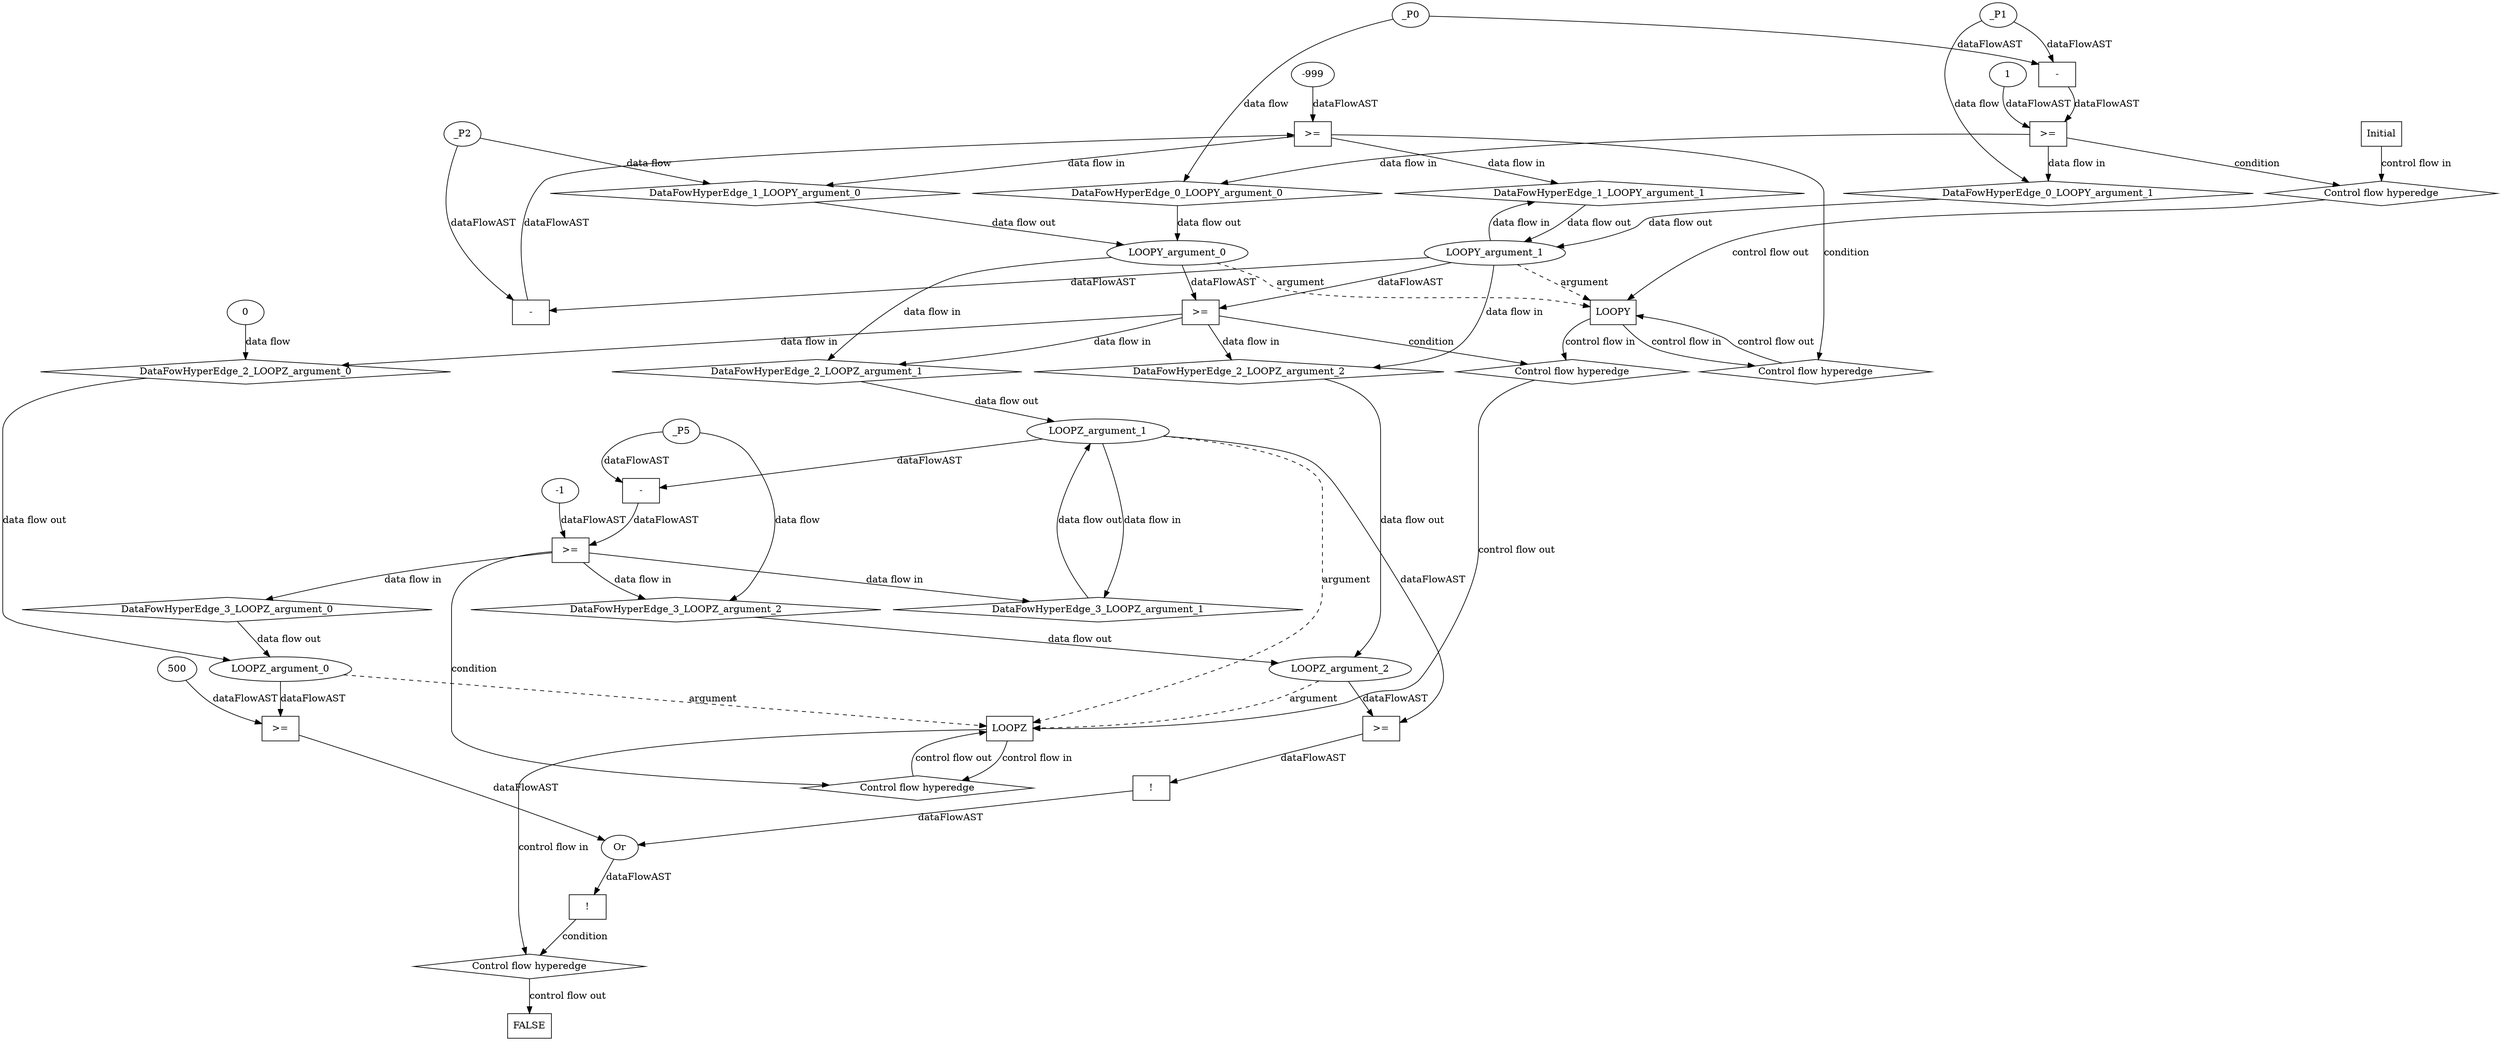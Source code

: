 digraph dag {
"LOOPY" [label="LOOPY" nodeName="LOOPY" class=cfn  shape="rect"];
"LOOPZ" [label="LOOPZ" nodeName="LOOPZ" class=cfn  shape="rect"];
FALSE [label="FALSE" nodeName=FALSE class=cfn  shape="rect"];
Initial [label="Initial" nodeName=Initial class=cfn  shape="rect"];
ControlFowHyperEdge_0 [label="Control flow hyperedge" nodeName=ControlFowHyperEdge_0 class=controlFlowHyperEdge shape="diamond"];
"Initial" -> ControlFowHyperEdge_0 [label="control flow in"]
ControlFowHyperEdge_0 -> "LOOPY" [label="control flow out"]
ControlFowHyperEdge_1 [label="Control flow hyperedge" nodeName=ControlFowHyperEdge_1 class=controlFlowHyperEdge shape="diamond"];
"LOOPY" -> ControlFowHyperEdge_1 [label="control flow in"]
ControlFowHyperEdge_1 -> "LOOPY" [label="control flow out"]
ControlFowHyperEdge_2 [label="Control flow hyperedge" nodeName=ControlFowHyperEdge_2 class=controlFlowHyperEdge shape="diamond"];
"LOOPY" -> ControlFowHyperEdge_2 [label="control flow in"]
ControlFowHyperEdge_2 -> "LOOPZ" [label="control flow out"]
ControlFowHyperEdge_3 [label="Control flow hyperedge" nodeName=ControlFowHyperEdge_3 class=controlFlowHyperEdge shape="diamond"];
"LOOPZ" -> ControlFowHyperEdge_3 [label="control flow in"]
ControlFowHyperEdge_3 -> "LOOPZ" [label="control flow out"]
ControlFowHyperEdge_4 [label="Control flow hyperedge" nodeName=ControlFowHyperEdge_4 class=controlFlowHyperEdge shape="diamond"];
"LOOPZ" -> ControlFowHyperEdge_4 [label="control flow in"]
ControlFowHyperEdge_4 -> "FALSE" [label="control flow out"]
"LOOPY_argument_0" [label="LOOPY_argument_0" nodeName=argument0 class=argument  head="LOOPY" shape="oval"];
"LOOPY_argument_0" -> "LOOPY"[label="argument" style="dashed"]
"LOOPY_argument_1" [label="LOOPY_argument_1" nodeName=argument1 class=argument  head="LOOPY" shape="oval"];
"LOOPY_argument_1" -> "LOOPY"[label="argument" style="dashed"]
"LOOPZ_argument_0" [label="LOOPZ_argument_0" nodeName=argument0 class=argument  head="LOOPZ" shape="oval"];
"LOOPZ_argument_0" -> "LOOPZ"[label="argument" style="dashed"]
"LOOPZ_argument_1" [label="LOOPZ_argument_1" nodeName=argument1 class=argument  head="LOOPZ" shape="oval"];
"LOOPZ_argument_1" -> "LOOPZ"[label="argument" style="dashed"]
"LOOPZ_argument_2" [label="LOOPZ_argument_2" nodeName=argument2 class=argument  head="LOOPZ" shape="oval"];
"LOOPZ_argument_2" -> "LOOPZ"[label="argument" style="dashed"]

"xxxLOOPY___Initial_0xxxguard_0_node_0" [label=">=" nodeName="xxxLOOPY___Initial_0xxxguard_0_node_0" class=Operator  shape="rect"];
"xxxLOOPY___Initial_0xxxguard_0_node_1" [label="-" nodeName="xxxLOOPY___Initial_0xxxguard_0_node_1" class= Operator shape="rect"];
"xxxLOOPY___Initial_0xxxguard_0_node_4" [label="1" nodeName="xxxLOOPY___Initial_0xxxguard_0_node_4" class=Literal ];
"xxxLOOPY___Initial_0xxxguard_0_node_1" -> "xxxLOOPY___Initial_0xxxguard_0_node_0"[label="dataFlowAST"]
"xxxLOOPY___Initial_0xxxguard_0_node_4" -> "xxxLOOPY___Initial_0xxxguard_0_node_0"[label="dataFlowAST"]
"xxxLOOPY___Initial_0xxxdataFlow1_node_0" -> "xxxLOOPY___Initial_0xxxguard_0_node_1"[label="dataFlowAST"]
"xxxLOOPY___Initial_0xxxdataFlow_0_node_0" -> "xxxLOOPY___Initial_0xxxguard_0_node_1"[label="dataFlowAST"]

"xxxLOOPY___Initial_0xxxguard_0_node_0" -> "ControlFowHyperEdge_0" [label="condition"];
"xxxLOOPY___Initial_0xxxdataFlow_0_node_0" [label="_P0" nodeName="xxxLOOPY___Initial_0xxxdataFlow_0_node_0" class=Constant ];

"xxxLOOPY___Initial_0xxxdataFlow_0_node_0" -> "DataFowHyperEdge_0_LOOPY_argument_0" [label="data flow"];
"xxxLOOPY___Initial_0xxxdataFlow1_node_0" [label="_P1" nodeName="xxxLOOPY___Initial_0xxxdataFlow1_node_0" class=Constant ];

"xxxLOOPY___Initial_0xxxdataFlow1_node_0" -> "DataFowHyperEdge_0_LOOPY_argument_1" [label="data flow"];
"xxxLOOPY___LOOPY_1xxxguard_0_node_0" [label=">=" nodeName="xxxLOOPY___LOOPY_1xxxguard_0_node_0" class=Operator  shape="rect"];
"xxxLOOPY___LOOPY_1xxxguard_0_node_1" [label="-" nodeName="xxxLOOPY___LOOPY_1xxxguard_0_node_1" class= Operator shape="rect"];
"xxxLOOPY___LOOPY_1xxxguard_0_node_4" [label="-999" nodeName="xxxLOOPY___LOOPY_1xxxguard_0_node_4" class=Literal ];
"xxxLOOPY___LOOPY_1xxxguard_0_node_1" -> "xxxLOOPY___LOOPY_1xxxguard_0_node_0"[label="dataFlowAST"]
"xxxLOOPY___LOOPY_1xxxguard_0_node_4" -> "xxxLOOPY___LOOPY_1xxxguard_0_node_0"[label="dataFlowAST"]
"LOOPY_argument_1" -> "xxxLOOPY___LOOPY_1xxxguard_0_node_1"[label="dataFlowAST"]
"xxxLOOPY___LOOPY_1xxxdataFlow_0_node_0" -> "xxxLOOPY___LOOPY_1xxxguard_0_node_1"[label="dataFlowAST"]

"xxxLOOPY___LOOPY_1xxxguard_0_node_0" -> "ControlFowHyperEdge_1" [label="condition"];
"xxxLOOPY___LOOPY_1xxxdataFlow_0_node_0" [label="_P2" nodeName="xxxLOOPY___LOOPY_1xxxdataFlow_0_node_0" class=Constant ];

"xxxLOOPY___LOOPY_1xxxdataFlow_0_node_0" -> "DataFowHyperEdge_1_LOOPY_argument_0" [label="data flow"];
"xxxLOOPZ___LOOPY_2xxxguard_0_node_0" [label=">=" nodeName="xxxLOOPZ___LOOPY_2xxxguard_0_node_0" class=Operator  shape="rect"];
"LOOPY_argument_0" -> "xxxLOOPZ___LOOPY_2xxxguard_0_node_0"[label="dataFlowAST"]
"LOOPY_argument_1" -> "xxxLOOPZ___LOOPY_2xxxguard_0_node_0"[label="dataFlowAST"]

"xxxLOOPZ___LOOPY_2xxxguard_0_node_0" -> "ControlFowHyperEdge_2" [label="condition"];
"xxxLOOPZ___LOOPY_2xxxdataFlow_0_node_0" [label="0" nodeName="xxxLOOPZ___LOOPY_2xxxdataFlow_0_node_0" class=Literal ];

"xxxLOOPZ___LOOPY_2xxxdataFlow_0_node_0" -> "DataFowHyperEdge_2_LOOPZ_argument_0" [label="data flow"];
"xxxLOOPZ___LOOPZ_3xxxguard_0_node_0" [label=">=" nodeName="xxxLOOPZ___LOOPZ_3xxxguard_0_node_0" class=Operator  shape="rect"];
"xxxLOOPZ___LOOPZ_3xxxguard_0_node_1" [label="-" nodeName="xxxLOOPZ___LOOPZ_3xxxguard_0_node_1" class= Operator shape="rect"];
"xxxLOOPZ___LOOPZ_3xxxguard_0_node_4" [label="-1" nodeName="xxxLOOPZ___LOOPZ_3xxxguard_0_node_4" class=Literal ];
"xxxLOOPZ___LOOPZ_3xxxguard_0_node_1" -> "xxxLOOPZ___LOOPZ_3xxxguard_0_node_0"[label="dataFlowAST"]
"xxxLOOPZ___LOOPZ_3xxxguard_0_node_4" -> "xxxLOOPZ___LOOPZ_3xxxguard_0_node_0"[label="dataFlowAST"]
"LOOPZ_argument_1" -> "xxxLOOPZ___LOOPZ_3xxxguard_0_node_1"[label="dataFlowAST"]
"xxxLOOPZ___LOOPZ_3xxxdataFlow_0_node_0" -> "xxxLOOPZ___LOOPZ_3xxxguard_0_node_1"[label="dataFlowAST"]

"xxxLOOPZ___LOOPZ_3xxxguard_0_node_0" -> "ControlFowHyperEdge_3" [label="condition"];
"xxxLOOPZ___LOOPZ_3xxxdataFlow_0_node_0" [label="_P5" nodeName="xxxLOOPZ___LOOPZ_3xxxdataFlow_0_node_0" class=Constant ];

"xxxLOOPZ___LOOPZ_3xxxdataFlow_0_node_0" -> "DataFowHyperEdge_3_LOOPZ_argument_2" [label="data flow"];
"xxxFALSE___LOOPZ_4xxxguard_0_node_0" [label="!" nodeName="xxxFALSE___LOOPZ_4xxxguard_0_node_0" class=Operator shape="rect"];
"xxxFALSE___LOOPZ_4xxxguard_0_node_1" [label="Or" nodeName="xxxFALSE___LOOPZ_4xxxguard_0_node_1" class=Operator ];
"xxxFALSE___LOOPZ_4xxxguard_0_node_2" [label="!" nodeName="xxxFALSE___LOOPZ_4xxxguard_0_node_2" class=Operator shape="rect"];
"xxxFALSE___LOOPZ_4xxxguard_0_node_3" [label=">=" nodeName="xxxFALSE___LOOPZ_4xxxguard_0_node_3" class=Operator  shape="rect"];
"xxxFALSE___LOOPZ_4xxxguard_0_node_6" [label=">=" nodeName="xxxFALSE___LOOPZ_4xxxguard_0_node_6" class=Operator  shape="rect"];
"xxxFALSE___LOOPZ_4xxxguard_0_node_7" [label="500" nodeName="xxxFALSE___LOOPZ_4xxxguard_0_node_7" class=Literal ];
"xxxFALSE___LOOPZ_4xxxguard_0_node_1" -> "xxxFALSE___LOOPZ_4xxxguard_0_node_0"[label="dataFlowAST"]
"xxxFALSE___LOOPZ_4xxxguard_0_node_2" -> "xxxFALSE___LOOPZ_4xxxguard_0_node_1"[label="dataFlowAST"]
"xxxFALSE___LOOPZ_4xxxguard_0_node_6" -> "xxxFALSE___LOOPZ_4xxxguard_0_node_1"[label="dataFlowAST"]
"xxxFALSE___LOOPZ_4xxxguard_0_node_3" -> "xxxFALSE___LOOPZ_4xxxguard_0_node_2"[label="dataFlowAST"]
"LOOPZ_argument_2" -> "xxxFALSE___LOOPZ_4xxxguard_0_node_3"[label="dataFlowAST"]
"LOOPZ_argument_1" -> "xxxFALSE___LOOPZ_4xxxguard_0_node_3"[label="dataFlowAST"]
"xxxFALSE___LOOPZ_4xxxguard_0_node_7" -> "xxxFALSE___LOOPZ_4xxxguard_0_node_6"[label="dataFlowAST"]
"LOOPZ_argument_0" -> "xxxFALSE___LOOPZ_4xxxguard_0_node_6"[label="dataFlowAST"]

"xxxFALSE___LOOPZ_4xxxguard_0_node_0" -> "ControlFowHyperEdge_4" [label="condition"];
"DataFowHyperEdge_0_LOOPY_argument_0" [label="DataFowHyperEdge_0_LOOPY_argument_0" nodeName="DataFowHyperEdge_0_LOOPY_argument_0" class=DataFlowHyperedge shape="diamond"];
"DataFowHyperEdge_0_LOOPY_argument_0" -> "LOOPY_argument_0"[label="data flow out"]
"xxxLOOPY___Initial_0xxxguard_0_node_0" -> "DataFowHyperEdge_0_LOOPY_argument_0"[label="data flow in"]
"DataFowHyperEdge_0_LOOPY_argument_1" [label="DataFowHyperEdge_0_LOOPY_argument_1" nodeName="DataFowHyperEdge_0_LOOPY_argument_1" class=DataFlowHyperedge shape="diamond"];
"DataFowHyperEdge_0_LOOPY_argument_1" -> "LOOPY_argument_1"[label="data flow out"]
"xxxLOOPY___Initial_0xxxguard_0_node_0" -> "DataFowHyperEdge_0_LOOPY_argument_1"[label="data flow in"]
"DataFowHyperEdge_1_LOOPY_argument_0" [label="DataFowHyperEdge_1_LOOPY_argument_0" nodeName="DataFowHyperEdge_1_LOOPY_argument_0" class=DataFlowHyperedge shape="diamond"];
"DataFowHyperEdge_1_LOOPY_argument_0" -> "LOOPY_argument_0"[label="data flow out"]
"xxxLOOPY___LOOPY_1xxxguard_0_node_0" -> "DataFowHyperEdge_1_LOOPY_argument_0"[label="data flow in"]
"DataFowHyperEdge_1_LOOPY_argument_1" [label="DataFowHyperEdge_1_LOOPY_argument_1" nodeName="DataFowHyperEdge_1_LOOPY_argument_1" class=DataFlowHyperedge shape="diamond"];
"DataFowHyperEdge_1_LOOPY_argument_1" -> "LOOPY_argument_1"[label="data flow out"]
"xxxLOOPY___LOOPY_1xxxguard_0_node_0" -> "DataFowHyperEdge_1_LOOPY_argument_1"[label="data flow in"]
"DataFowHyperEdge_2_LOOPZ_argument_0" [label="DataFowHyperEdge_2_LOOPZ_argument_0" nodeName="DataFowHyperEdge_2_LOOPZ_argument_0" class=DataFlowHyperedge shape="diamond"];
"DataFowHyperEdge_2_LOOPZ_argument_0" -> "LOOPZ_argument_0"[label="data flow out"]
"xxxLOOPZ___LOOPY_2xxxguard_0_node_0" -> "DataFowHyperEdge_2_LOOPZ_argument_0"[label="data flow in"]
"DataFowHyperEdge_2_LOOPZ_argument_1" [label="DataFowHyperEdge_2_LOOPZ_argument_1" nodeName="DataFowHyperEdge_2_LOOPZ_argument_1" class=DataFlowHyperedge shape="diamond"];
"DataFowHyperEdge_2_LOOPZ_argument_1" -> "LOOPZ_argument_1"[label="data flow out"]
"xxxLOOPZ___LOOPY_2xxxguard_0_node_0" -> "DataFowHyperEdge_2_LOOPZ_argument_1"[label="data flow in"]
"DataFowHyperEdge_2_LOOPZ_argument_2" [label="DataFowHyperEdge_2_LOOPZ_argument_2" nodeName="DataFowHyperEdge_2_LOOPZ_argument_2" class=DataFlowHyperedge shape="diamond"];
"DataFowHyperEdge_2_LOOPZ_argument_2" -> "LOOPZ_argument_2"[label="data flow out"]
"xxxLOOPZ___LOOPY_2xxxguard_0_node_0" -> "DataFowHyperEdge_2_LOOPZ_argument_2"[label="data flow in"]
"DataFowHyperEdge_3_LOOPZ_argument_0" [label="DataFowHyperEdge_3_LOOPZ_argument_0" nodeName="DataFowHyperEdge_3_LOOPZ_argument_0" class=DataFlowHyperedge shape="diamond"];
"DataFowHyperEdge_3_LOOPZ_argument_0" -> "LOOPZ_argument_0"[label="data flow out"]
"xxxLOOPZ___LOOPZ_3xxxguard_0_node_0" -> "DataFowHyperEdge_3_LOOPZ_argument_0"[label="data flow in"]
"DataFowHyperEdge_3_LOOPZ_argument_1" [label="DataFowHyperEdge_3_LOOPZ_argument_1" nodeName="DataFowHyperEdge_3_LOOPZ_argument_1" class=DataFlowHyperedge shape="diamond"];
"DataFowHyperEdge_3_LOOPZ_argument_1" -> "LOOPZ_argument_1"[label="data flow out"]
"xxxLOOPZ___LOOPZ_3xxxguard_0_node_0" -> "DataFowHyperEdge_3_LOOPZ_argument_1"[label="data flow in"]
"DataFowHyperEdge_3_LOOPZ_argument_2" [label="DataFowHyperEdge_3_LOOPZ_argument_2" nodeName="DataFowHyperEdge_3_LOOPZ_argument_2" class=DataFlowHyperedge shape="diamond"];
"DataFowHyperEdge_3_LOOPZ_argument_2" -> "LOOPZ_argument_2"[label="data flow out"]
"xxxLOOPZ___LOOPZ_3xxxguard_0_node_0" -> "DataFowHyperEdge_3_LOOPZ_argument_2"[label="data flow in"]
"LOOPY_argument_1" -> "DataFowHyperEdge_1_LOOPY_argument_1"[label="data flow in"]
"LOOPY_argument_0" -> "DataFowHyperEdge_2_LOOPZ_argument_1"[label="data flow in"]
"LOOPY_argument_1" -> "DataFowHyperEdge_2_LOOPZ_argument_2"[label="data flow in"]
"LOOPZ_argument_1" -> "DataFowHyperEdge_3_LOOPZ_argument_1"[label="data flow in"]




}
